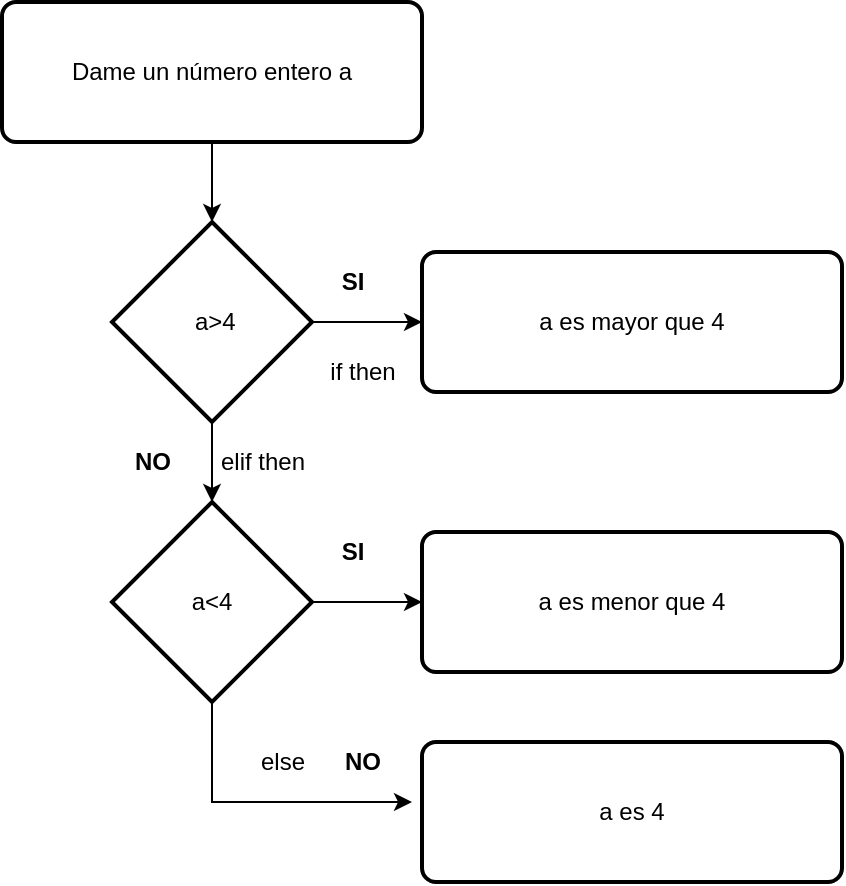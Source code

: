 <mxfile version="12.5.5" type="github">
  <diagram id="C5RBs43oDa-KdzZeNtuy" name="Page-1">
    <mxGraphModel dx="868" dy="484" grid="1" gridSize="10" guides="1" tooltips="1" connect="1" arrows="1" fold="1" page="1" pageScale="1" pageWidth="827" pageHeight="1169" math="0" shadow="0">
      <root>
        <mxCell id="WIyWlLk6GJQsqaUBKTNV-0"/>
        <mxCell id="WIyWlLk6GJQsqaUBKTNV-1" parent="WIyWlLk6GJQsqaUBKTNV-0"/>
        <mxCell id="V0nV7XV2pdzU1dgjIZdY-13" value="" style="edgeStyle=orthogonalEdgeStyle;rounded=0;orthogonalLoop=1;jettySize=auto;html=1;" edge="1" parent="WIyWlLk6GJQsqaUBKTNV-1" source="V0nV7XV2pdzU1dgjIZdY-1" target="V0nV7XV2pdzU1dgjIZdY-5">
          <mxGeometry relative="1" as="geometry"/>
        </mxCell>
        <mxCell id="V0nV7XV2pdzU1dgjIZdY-14" value="" style="edgeStyle=orthogonalEdgeStyle;rounded=0;orthogonalLoop=1;jettySize=auto;html=1;" edge="1" parent="WIyWlLk6GJQsqaUBKTNV-1" source="V0nV7XV2pdzU1dgjIZdY-1">
          <mxGeometry relative="1" as="geometry">
            <mxPoint x="320" y="270" as="targetPoint"/>
          </mxGeometry>
        </mxCell>
        <mxCell id="V0nV7XV2pdzU1dgjIZdY-1" value="&amp;nbsp;a&amp;gt;4" style="strokeWidth=2;html=1;shape=mxgraph.flowchart.decision;whiteSpace=wrap;" vertex="1" parent="WIyWlLk6GJQsqaUBKTNV-1">
          <mxGeometry x="270" y="130" width="100" height="100" as="geometry"/>
        </mxCell>
        <mxCell id="V0nV7XV2pdzU1dgjIZdY-3" value="" style="edgeStyle=orthogonalEdgeStyle;rounded=0;orthogonalLoop=1;jettySize=auto;html=1;" edge="1" parent="WIyWlLk6GJQsqaUBKTNV-1" source="V0nV7XV2pdzU1dgjIZdY-2" target="V0nV7XV2pdzU1dgjIZdY-1">
          <mxGeometry relative="1" as="geometry"/>
        </mxCell>
        <mxCell id="V0nV7XV2pdzU1dgjIZdY-2" value="Dame un número entero a" style="rounded=1;whiteSpace=wrap;html=1;absoluteArcSize=1;arcSize=14;strokeWidth=2;" vertex="1" parent="WIyWlLk6GJQsqaUBKTNV-1">
          <mxGeometry x="215" y="20" width="210" height="70" as="geometry"/>
        </mxCell>
        <mxCell id="V0nV7XV2pdzU1dgjIZdY-5" value="a es mayor que 4" style="rounded=1;whiteSpace=wrap;html=1;absoluteArcSize=1;arcSize=14;strokeWidth=2;" vertex="1" parent="WIyWlLk6GJQsqaUBKTNV-1">
          <mxGeometry x="425" y="145" width="210" height="70" as="geometry"/>
        </mxCell>
        <mxCell id="V0nV7XV2pdzU1dgjIZdY-15" value="SI" style="text;html=1;align=center;verticalAlign=middle;resizable=0;points=[];autosize=1;fontStyle=1" vertex="1" parent="WIyWlLk6GJQsqaUBKTNV-1">
          <mxGeometry x="375" y="150" width="30" height="20" as="geometry"/>
        </mxCell>
        <mxCell id="V0nV7XV2pdzU1dgjIZdY-16" value="NO" style="text;html=1;align=center;verticalAlign=middle;resizable=0;points=[];autosize=1;fontStyle=1" vertex="1" parent="WIyWlLk6GJQsqaUBKTNV-1">
          <mxGeometry x="275" y="240" width="30" height="20" as="geometry"/>
        </mxCell>
        <mxCell id="V0nV7XV2pdzU1dgjIZdY-17" value="if then" style="text;html=1;align=center;verticalAlign=middle;resizable=0;points=[];autosize=1;" vertex="1" parent="WIyWlLk6GJQsqaUBKTNV-1">
          <mxGeometry x="370" y="195" width="50" height="20" as="geometry"/>
        </mxCell>
        <mxCell id="V0nV7XV2pdzU1dgjIZdY-18" value="else" style="text;html=1;align=center;verticalAlign=middle;resizable=0;points=[];autosize=1;" vertex="1" parent="WIyWlLk6GJQsqaUBKTNV-1">
          <mxGeometry x="335" y="390" width="40" height="20" as="geometry"/>
        </mxCell>
        <mxCell id="V0nV7XV2pdzU1dgjIZdY-22" value="" style="edgeStyle=orthogonalEdgeStyle;rounded=0;orthogonalLoop=1;jettySize=auto;html=1;" edge="1" parent="WIyWlLk6GJQsqaUBKTNV-1" source="V0nV7XV2pdzU1dgjIZdY-19" target="V0nV7XV2pdzU1dgjIZdY-20">
          <mxGeometry relative="1" as="geometry"/>
        </mxCell>
        <mxCell id="V0nV7XV2pdzU1dgjIZdY-24" style="edgeStyle=orthogonalEdgeStyle;rounded=0;orthogonalLoop=1;jettySize=auto;html=1;" edge="1" parent="WIyWlLk6GJQsqaUBKTNV-1" source="V0nV7XV2pdzU1dgjIZdY-19">
          <mxGeometry relative="1" as="geometry">
            <mxPoint x="420" y="420" as="targetPoint"/>
            <Array as="points">
              <mxPoint x="320" y="420"/>
              <mxPoint x="340" y="420"/>
            </Array>
          </mxGeometry>
        </mxCell>
        <mxCell id="V0nV7XV2pdzU1dgjIZdY-19" value="a&amp;lt;4" style="strokeWidth=2;html=1;shape=mxgraph.flowchart.decision;whiteSpace=wrap;" vertex="1" parent="WIyWlLk6GJQsqaUBKTNV-1">
          <mxGeometry x="270" y="270" width="100" height="100" as="geometry"/>
        </mxCell>
        <mxCell id="V0nV7XV2pdzU1dgjIZdY-20" value="a es menor que 4" style="rounded=1;whiteSpace=wrap;html=1;absoluteArcSize=1;arcSize=14;strokeWidth=2;" vertex="1" parent="WIyWlLk6GJQsqaUBKTNV-1">
          <mxGeometry x="425" y="285" width="210" height="70" as="geometry"/>
        </mxCell>
        <mxCell id="V0nV7XV2pdzU1dgjIZdY-21" value="a es 4" style="rounded=1;whiteSpace=wrap;html=1;absoluteArcSize=1;arcSize=14;strokeWidth=2;" vertex="1" parent="WIyWlLk6GJQsqaUBKTNV-1">
          <mxGeometry x="425" y="390" width="210" height="70" as="geometry"/>
        </mxCell>
        <mxCell id="V0nV7XV2pdzU1dgjIZdY-23" value="elif then" style="text;html=1;align=center;verticalAlign=middle;resizable=0;points=[];autosize=1;" vertex="1" parent="WIyWlLk6GJQsqaUBKTNV-1">
          <mxGeometry x="315" y="240" width="60" height="20" as="geometry"/>
        </mxCell>
        <mxCell id="V0nV7XV2pdzU1dgjIZdY-27" value="SI" style="text;html=1;align=center;verticalAlign=middle;resizable=0;points=[];autosize=1;fontStyle=1" vertex="1" parent="WIyWlLk6GJQsqaUBKTNV-1">
          <mxGeometry x="375" y="285" width="30" height="20" as="geometry"/>
        </mxCell>
        <mxCell id="V0nV7XV2pdzU1dgjIZdY-28" value="NO" style="text;html=1;align=center;verticalAlign=middle;resizable=0;points=[];autosize=1;fontStyle=1" vertex="1" parent="WIyWlLk6GJQsqaUBKTNV-1">
          <mxGeometry x="380" y="390" width="30" height="20" as="geometry"/>
        </mxCell>
      </root>
    </mxGraphModel>
  </diagram>
</mxfile>
